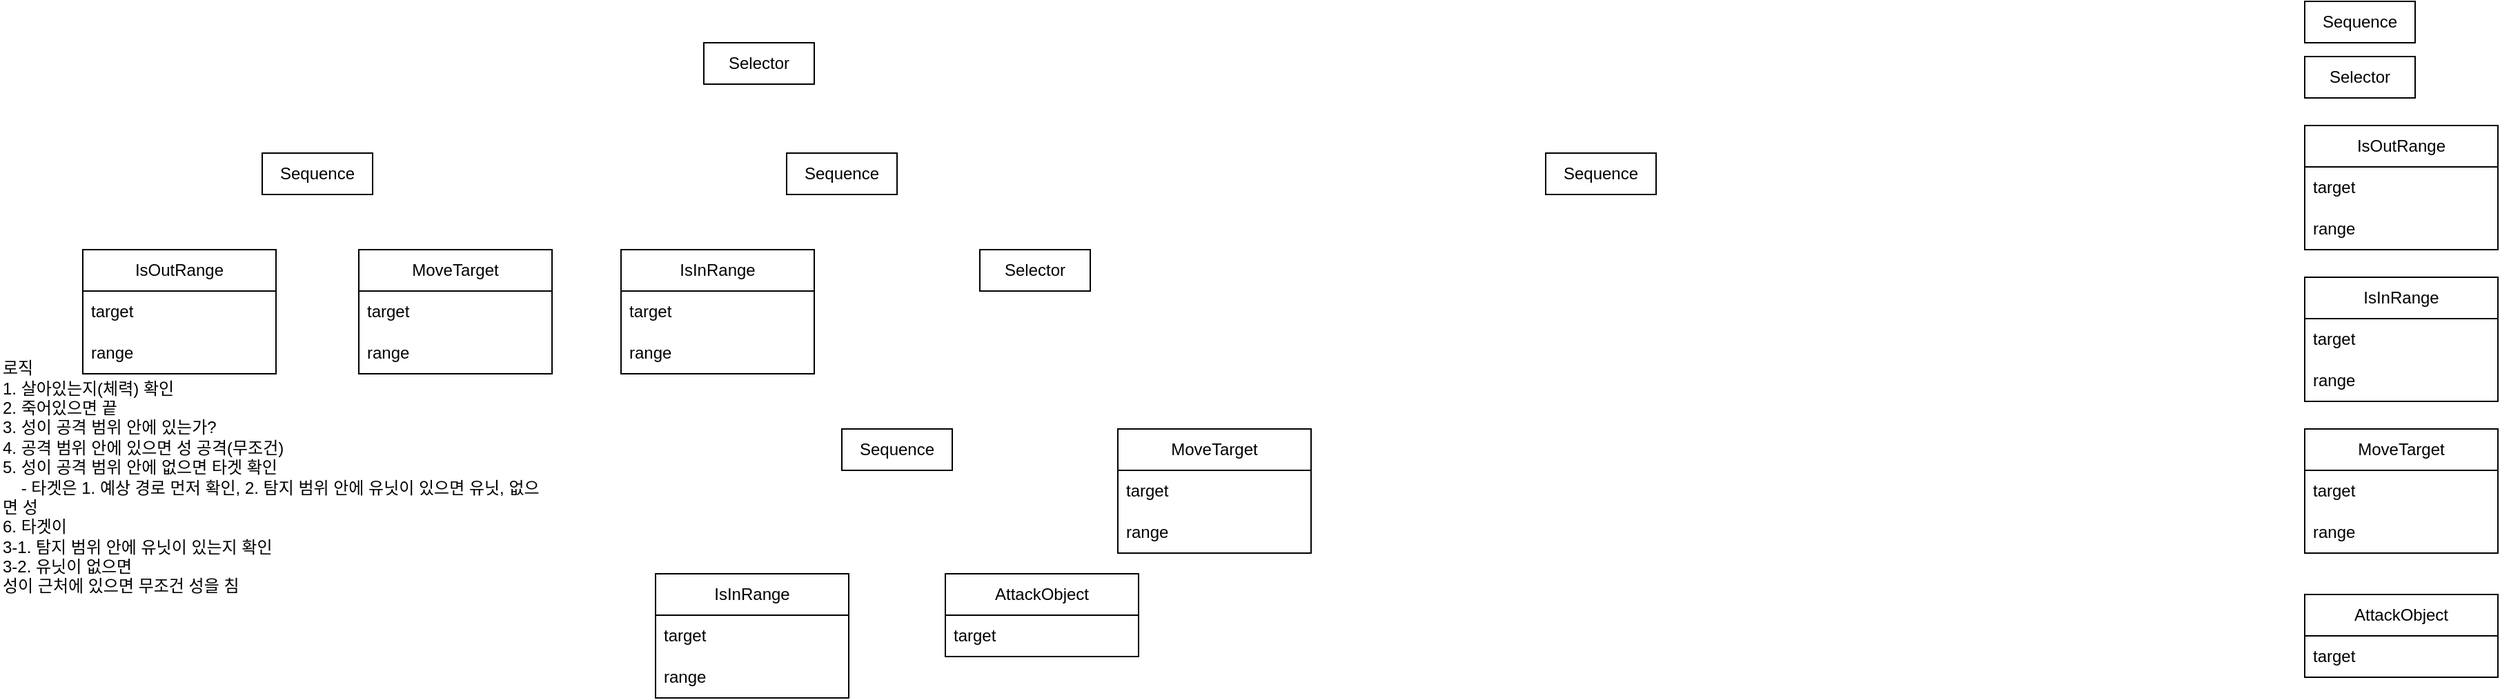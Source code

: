 <mxfile version="21.4.0" type="github">
  <diagram name="페이지-1" id="SfJoU6xT1HKdPMQP2aAP">
    <mxGraphModel dx="1434" dy="796" grid="1" gridSize="10" guides="1" tooltips="1" connect="1" arrows="1" fold="1" page="1" pageScale="1" pageWidth="1920" pageHeight="1200" math="0" shadow="0">
      <root>
        <mxCell id="0" />
        <mxCell id="1" parent="0" />
        <mxCell id="_PAhmx-zTXeZVCisrKjf-1" value="Selector" style="rounded=0;whiteSpace=wrap;html=1;" vertex="1" parent="1">
          <mxGeometry x="1710" y="50" width="80" height="30" as="geometry" />
        </mxCell>
        <mxCell id="_PAhmx-zTXeZVCisrKjf-2" value="Sequence" style="rounded=0;whiteSpace=wrap;html=1;" vertex="1" parent="1">
          <mxGeometry x="1710" y="10" width="80" height="30" as="geometry" />
        </mxCell>
        <mxCell id="_PAhmx-zTXeZVCisrKjf-5" value="IsOutRange" style="swimlane;fontStyle=0;childLayout=stackLayout;horizontal=1;startSize=30;horizontalStack=0;resizeParent=1;resizeParentMax=0;resizeLast=0;collapsible=1;marginBottom=0;whiteSpace=wrap;html=1;" vertex="1" parent="1">
          <mxGeometry x="1710" y="100" width="140" height="90" as="geometry" />
        </mxCell>
        <mxCell id="_PAhmx-zTXeZVCisrKjf-6" value="target" style="text;strokeColor=none;fillColor=none;align=left;verticalAlign=middle;spacingLeft=4;spacingRight=4;overflow=hidden;points=[[0,0.5],[1,0.5]];portConstraint=eastwest;rotatable=0;whiteSpace=wrap;html=1;" vertex="1" parent="_PAhmx-zTXeZVCisrKjf-5">
          <mxGeometry y="30" width="140" height="30" as="geometry" />
        </mxCell>
        <mxCell id="_PAhmx-zTXeZVCisrKjf-11" value="range" style="text;strokeColor=none;fillColor=none;align=left;verticalAlign=middle;spacingLeft=4;spacingRight=4;overflow=hidden;points=[[0,0.5],[1,0.5]];portConstraint=eastwest;rotatable=0;whiteSpace=wrap;html=1;" vertex="1" parent="_PAhmx-zTXeZVCisrKjf-5">
          <mxGeometry y="60" width="140" height="30" as="geometry" />
        </mxCell>
        <mxCell id="_PAhmx-zTXeZVCisrKjf-9" value="Selector" style="rounded=0;whiteSpace=wrap;html=1;" vertex="1" parent="1">
          <mxGeometry x="550" y="40" width="80" height="30" as="geometry" />
        </mxCell>
        <mxCell id="_PAhmx-zTXeZVCisrKjf-10" value="Sequence" style="rounded=0;whiteSpace=wrap;html=1;" vertex="1" parent="1">
          <mxGeometry x="230" y="120" width="80" height="30" as="geometry" />
        </mxCell>
        <mxCell id="_PAhmx-zTXeZVCisrKjf-12" value="IsInRange" style="swimlane;fontStyle=0;childLayout=stackLayout;horizontal=1;startSize=30;horizontalStack=0;resizeParent=1;resizeParentMax=0;resizeLast=0;collapsible=1;marginBottom=0;whiteSpace=wrap;html=1;" vertex="1" parent="1">
          <mxGeometry x="1710" y="210" width="140" height="90" as="geometry" />
        </mxCell>
        <mxCell id="_PAhmx-zTXeZVCisrKjf-13" value="target" style="text;strokeColor=none;fillColor=none;align=left;verticalAlign=middle;spacingLeft=4;spacingRight=4;overflow=hidden;points=[[0,0.5],[1,0.5]];portConstraint=eastwest;rotatable=0;whiteSpace=wrap;html=1;" vertex="1" parent="_PAhmx-zTXeZVCisrKjf-12">
          <mxGeometry y="30" width="140" height="30" as="geometry" />
        </mxCell>
        <mxCell id="_PAhmx-zTXeZVCisrKjf-14" value="range" style="text;strokeColor=none;fillColor=none;align=left;verticalAlign=middle;spacingLeft=4;spacingRight=4;overflow=hidden;points=[[0,0.5],[1,0.5]];portConstraint=eastwest;rotatable=0;whiteSpace=wrap;html=1;" vertex="1" parent="_PAhmx-zTXeZVCisrKjf-12">
          <mxGeometry y="60" width="140" height="30" as="geometry" />
        </mxCell>
        <mxCell id="_PAhmx-zTXeZVCisrKjf-15" value="IsOutRange" style="swimlane;fontStyle=0;childLayout=stackLayout;horizontal=1;startSize=30;horizontalStack=0;resizeParent=1;resizeParentMax=0;resizeLast=0;collapsible=1;marginBottom=0;whiteSpace=wrap;html=1;" vertex="1" parent="1">
          <mxGeometry x="100" y="190" width="140" height="90" as="geometry" />
        </mxCell>
        <mxCell id="_PAhmx-zTXeZVCisrKjf-16" value="target" style="text;strokeColor=none;fillColor=none;align=left;verticalAlign=middle;spacingLeft=4;spacingRight=4;overflow=hidden;points=[[0,0.5],[1,0.5]];portConstraint=eastwest;rotatable=0;whiteSpace=wrap;html=1;" vertex="1" parent="_PAhmx-zTXeZVCisrKjf-15">
          <mxGeometry y="30" width="140" height="30" as="geometry" />
        </mxCell>
        <mxCell id="_PAhmx-zTXeZVCisrKjf-17" value="range" style="text;strokeColor=none;fillColor=none;align=left;verticalAlign=middle;spacingLeft=4;spacingRight=4;overflow=hidden;points=[[0,0.5],[1,0.5]];portConstraint=eastwest;rotatable=0;whiteSpace=wrap;html=1;" vertex="1" parent="_PAhmx-zTXeZVCisrKjf-15">
          <mxGeometry y="60" width="140" height="30" as="geometry" />
        </mxCell>
        <mxCell id="_PAhmx-zTXeZVCisrKjf-18" value="MoveTarget" style="swimlane;fontStyle=0;childLayout=stackLayout;horizontal=1;startSize=30;horizontalStack=0;resizeParent=1;resizeParentMax=0;resizeLast=0;collapsible=1;marginBottom=0;whiteSpace=wrap;html=1;" vertex="1" parent="1">
          <mxGeometry x="1710" y="320" width="140" height="90" as="geometry" />
        </mxCell>
        <mxCell id="_PAhmx-zTXeZVCisrKjf-19" value="target" style="text;strokeColor=none;fillColor=none;align=left;verticalAlign=middle;spacingLeft=4;spacingRight=4;overflow=hidden;points=[[0,0.5],[1,0.5]];portConstraint=eastwest;rotatable=0;whiteSpace=wrap;html=1;" vertex="1" parent="_PAhmx-zTXeZVCisrKjf-18">
          <mxGeometry y="30" width="140" height="30" as="geometry" />
        </mxCell>
        <mxCell id="_PAhmx-zTXeZVCisrKjf-20" value="range" style="text;strokeColor=none;fillColor=none;align=left;verticalAlign=middle;spacingLeft=4;spacingRight=4;overflow=hidden;points=[[0,0.5],[1,0.5]];portConstraint=eastwest;rotatable=0;whiteSpace=wrap;html=1;" vertex="1" parent="_PAhmx-zTXeZVCisrKjf-18">
          <mxGeometry y="60" width="140" height="30" as="geometry" />
        </mxCell>
        <mxCell id="_PAhmx-zTXeZVCisrKjf-21" value="MoveTarget" style="swimlane;fontStyle=0;childLayout=stackLayout;horizontal=1;startSize=30;horizontalStack=0;resizeParent=1;resizeParentMax=0;resizeLast=0;collapsible=1;marginBottom=0;whiteSpace=wrap;html=1;" vertex="1" parent="1">
          <mxGeometry x="300" y="190" width="140" height="90" as="geometry" />
        </mxCell>
        <mxCell id="_PAhmx-zTXeZVCisrKjf-22" value="target" style="text;strokeColor=none;fillColor=none;align=left;verticalAlign=middle;spacingLeft=4;spacingRight=4;overflow=hidden;points=[[0,0.5],[1,0.5]];portConstraint=eastwest;rotatable=0;whiteSpace=wrap;html=1;" vertex="1" parent="_PAhmx-zTXeZVCisrKjf-21">
          <mxGeometry y="30" width="140" height="30" as="geometry" />
        </mxCell>
        <mxCell id="_PAhmx-zTXeZVCisrKjf-23" value="range" style="text;strokeColor=none;fillColor=none;align=left;verticalAlign=middle;spacingLeft=4;spacingRight=4;overflow=hidden;points=[[0,0.5],[1,0.5]];portConstraint=eastwest;rotatable=0;whiteSpace=wrap;html=1;" vertex="1" parent="_PAhmx-zTXeZVCisrKjf-21">
          <mxGeometry y="60" width="140" height="30" as="geometry" />
        </mxCell>
        <mxCell id="_PAhmx-zTXeZVCisrKjf-24" value="Sequence" style="rounded=0;whiteSpace=wrap;html=1;" vertex="1" parent="1">
          <mxGeometry x="610" y="120" width="80" height="30" as="geometry" />
        </mxCell>
        <mxCell id="_PAhmx-zTXeZVCisrKjf-25" value="IsInRange" style="swimlane;fontStyle=0;childLayout=stackLayout;horizontal=1;startSize=30;horizontalStack=0;resizeParent=1;resizeParentMax=0;resizeLast=0;collapsible=1;marginBottom=0;whiteSpace=wrap;html=1;" vertex="1" parent="1">
          <mxGeometry x="490" y="190" width="140" height="90" as="geometry" />
        </mxCell>
        <mxCell id="_PAhmx-zTXeZVCisrKjf-26" value="target" style="text;strokeColor=none;fillColor=none;align=left;verticalAlign=middle;spacingLeft=4;spacingRight=4;overflow=hidden;points=[[0,0.5],[1,0.5]];portConstraint=eastwest;rotatable=0;whiteSpace=wrap;html=1;" vertex="1" parent="_PAhmx-zTXeZVCisrKjf-25">
          <mxGeometry y="30" width="140" height="30" as="geometry" />
        </mxCell>
        <mxCell id="_PAhmx-zTXeZVCisrKjf-27" value="range" style="text;strokeColor=none;fillColor=none;align=left;verticalAlign=middle;spacingLeft=4;spacingRight=4;overflow=hidden;points=[[0,0.5],[1,0.5]];portConstraint=eastwest;rotatable=0;whiteSpace=wrap;html=1;" vertex="1" parent="_PAhmx-zTXeZVCisrKjf-25">
          <mxGeometry y="60" width="140" height="30" as="geometry" />
        </mxCell>
        <mxCell id="_PAhmx-zTXeZVCisrKjf-28" value="Selector" style="rounded=0;whiteSpace=wrap;html=1;" vertex="1" parent="1">
          <mxGeometry x="750" y="190" width="80" height="30" as="geometry" />
        </mxCell>
        <mxCell id="_PAhmx-zTXeZVCisrKjf-29" value="Sequence" style="rounded=0;whiteSpace=wrap;html=1;" vertex="1" parent="1">
          <mxGeometry x="650" y="320" width="80" height="30" as="geometry" />
        </mxCell>
        <mxCell id="_PAhmx-zTXeZVCisrKjf-31" value="IsInRange" style="swimlane;fontStyle=0;childLayout=stackLayout;horizontal=1;startSize=30;horizontalStack=0;resizeParent=1;resizeParentMax=0;resizeLast=0;collapsible=1;marginBottom=0;whiteSpace=wrap;html=1;" vertex="1" parent="1">
          <mxGeometry x="515" y="425" width="140" height="90" as="geometry" />
        </mxCell>
        <mxCell id="_PAhmx-zTXeZVCisrKjf-32" value="target" style="text;strokeColor=none;fillColor=none;align=left;verticalAlign=middle;spacingLeft=4;spacingRight=4;overflow=hidden;points=[[0,0.5],[1,0.5]];portConstraint=eastwest;rotatable=0;whiteSpace=wrap;html=1;" vertex="1" parent="_PAhmx-zTXeZVCisrKjf-31">
          <mxGeometry y="30" width="140" height="30" as="geometry" />
        </mxCell>
        <mxCell id="_PAhmx-zTXeZVCisrKjf-33" value="range" style="text;strokeColor=none;fillColor=none;align=left;verticalAlign=middle;spacingLeft=4;spacingRight=4;overflow=hidden;points=[[0,0.5],[1,0.5]];portConstraint=eastwest;rotatable=0;whiteSpace=wrap;html=1;" vertex="1" parent="_PAhmx-zTXeZVCisrKjf-31">
          <mxGeometry y="60" width="140" height="30" as="geometry" />
        </mxCell>
        <mxCell id="_PAhmx-zTXeZVCisrKjf-34" value="AttackObject" style="swimlane;fontStyle=0;childLayout=stackLayout;horizontal=1;startSize=30;horizontalStack=0;resizeParent=1;resizeParentMax=0;resizeLast=0;collapsible=1;marginBottom=0;whiteSpace=wrap;html=1;" vertex="1" parent="1">
          <mxGeometry x="1710" y="440" width="140" height="60" as="geometry" />
        </mxCell>
        <mxCell id="_PAhmx-zTXeZVCisrKjf-35" value="target" style="text;strokeColor=none;fillColor=none;align=left;verticalAlign=middle;spacingLeft=4;spacingRight=4;overflow=hidden;points=[[0,0.5],[1,0.5]];portConstraint=eastwest;rotatable=0;whiteSpace=wrap;html=1;" vertex="1" parent="_PAhmx-zTXeZVCisrKjf-34">
          <mxGeometry y="30" width="140" height="30" as="geometry" />
        </mxCell>
        <mxCell id="_PAhmx-zTXeZVCisrKjf-37" value="AttackObject" style="swimlane;fontStyle=0;childLayout=stackLayout;horizontal=1;startSize=30;horizontalStack=0;resizeParent=1;resizeParentMax=0;resizeLast=0;collapsible=1;marginBottom=0;whiteSpace=wrap;html=1;" vertex="1" parent="1">
          <mxGeometry x="725" y="425" width="140" height="60" as="geometry" />
        </mxCell>
        <mxCell id="_PAhmx-zTXeZVCisrKjf-38" value="target" style="text;strokeColor=none;fillColor=none;align=left;verticalAlign=middle;spacingLeft=4;spacingRight=4;overflow=hidden;points=[[0,0.5],[1,0.5]];portConstraint=eastwest;rotatable=0;whiteSpace=wrap;html=1;" vertex="1" parent="_PAhmx-zTXeZVCisrKjf-37">
          <mxGeometry y="30" width="140" height="30" as="geometry" />
        </mxCell>
        <mxCell id="_PAhmx-zTXeZVCisrKjf-39" value="MoveTarget" style="swimlane;fontStyle=0;childLayout=stackLayout;horizontal=1;startSize=30;horizontalStack=0;resizeParent=1;resizeParentMax=0;resizeLast=0;collapsible=1;marginBottom=0;whiteSpace=wrap;html=1;" vertex="1" parent="1">
          <mxGeometry x="850" y="320" width="140" height="90" as="geometry" />
        </mxCell>
        <mxCell id="_PAhmx-zTXeZVCisrKjf-40" value="target" style="text;strokeColor=none;fillColor=none;align=left;verticalAlign=middle;spacingLeft=4;spacingRight=4;overflow=hidden;points=[[0,0.5],[1,0.5]];portConstraint=eastwest;rotatable=0;whiteSpace=wrap;html=1;" vertex="1" parent="_PAhmx-zTXeZVCisrKjf-39">
          <mxGeometry y="30" width="140" height="30" as="geometry" />
        </mxCell>
        <mxCell id="_PAhmx-zTXeZVCisrKjf-41" value="range" style="text;strokeColor=none;fillColor=none;align=left;verticalAlign=middle;spacingLeft=4;spacingRight=4;overflow=hidden;points=[[0,0.5],[1,0.5]];portConstraint=eastwest;rotatable=0;whiteSpace=wrap;html=1;" vertex="1" parent="_PAhmx-zTXeZVCisrKjf-39">
          <mxGeometry y="60" width="140" height="30" as="geometry" />
        </mxCell>
        <mxCell id="_PAhmx-zTXeZVCisrKjf-42" value="Sequence" style="rounded=0;whiteSpace=wrap;html=1;" vertex="1" parent="1">
          <mxGeometry x="1160" y="120" width="80" height="30" as="geometry" />
        </mxCell>
        <mxCell id="_PAhmx-zTXeZVCisrKjf-43" value="로직&lt;br&gt;1. 살아있는지(체력) 확인&lt;br&gt;2. 죽어있으면 끝&lt;br&gt;3. 성이 공격 범위 안에 있는가?&lt;br&gt;4. 공격 범위 안에 있으면 성 공격(무조건)&lt;br&gt;5. 성이 공격 범위 안에 없으면 타겟 확인&lt;br&gt;&amp;nbsp; &amp;nbsp; - 타겟은 1. 예상 경로 먼저 확인, 2. 탐지 범위 안에 유닛이 있으면 유닛, 없으면 성&lt;br&gt;6. 타겟이&amp;nbsp;&lt;br&gt;3-1. 탐지 범위 안에 유닛이 있는지 확인&lt;br&gt;3-2. 유닛이 없으면&amp;nbsp;&lt;br&gt;성이 근처에 있으면 무조건 성을 침" style="text;html=1;strokeColor=none;fillColor=none;align=left;verticalAlign=middle;whiteSpace=wrap;rounded=0;movable=1;resizable=1;rotatable=1;deletable=1;editable=1;locked=0;connectable=1;" vertex="1" parent="1">
          <mxGeometry x="40" y="340" width="400" height="30" as="geometry" />
        </mxCell>
      </root>
    </mxGraphModel>
  </diagram>
</mxfile>
